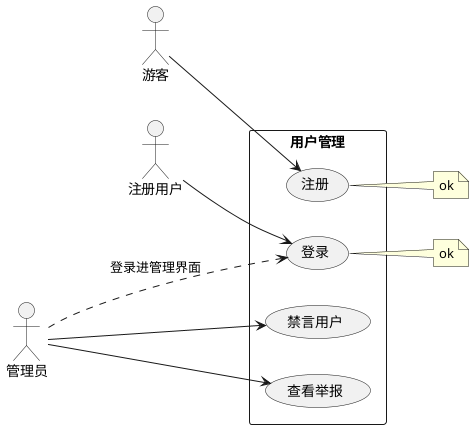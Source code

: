 @startuml user
left to right direction

actor 游客
actor 注册用户
actor 管理员

rectangle 用户管理 {
    游客 --> (注册)

    注册用户 --> (登录)

    管理员 ...> (登录): 登录进管理界面
    管理员 --> (禁言用户)
    管理员 --> (查看举报)
}

note right of (注册): ok
note right of (登录): ok
@enduml